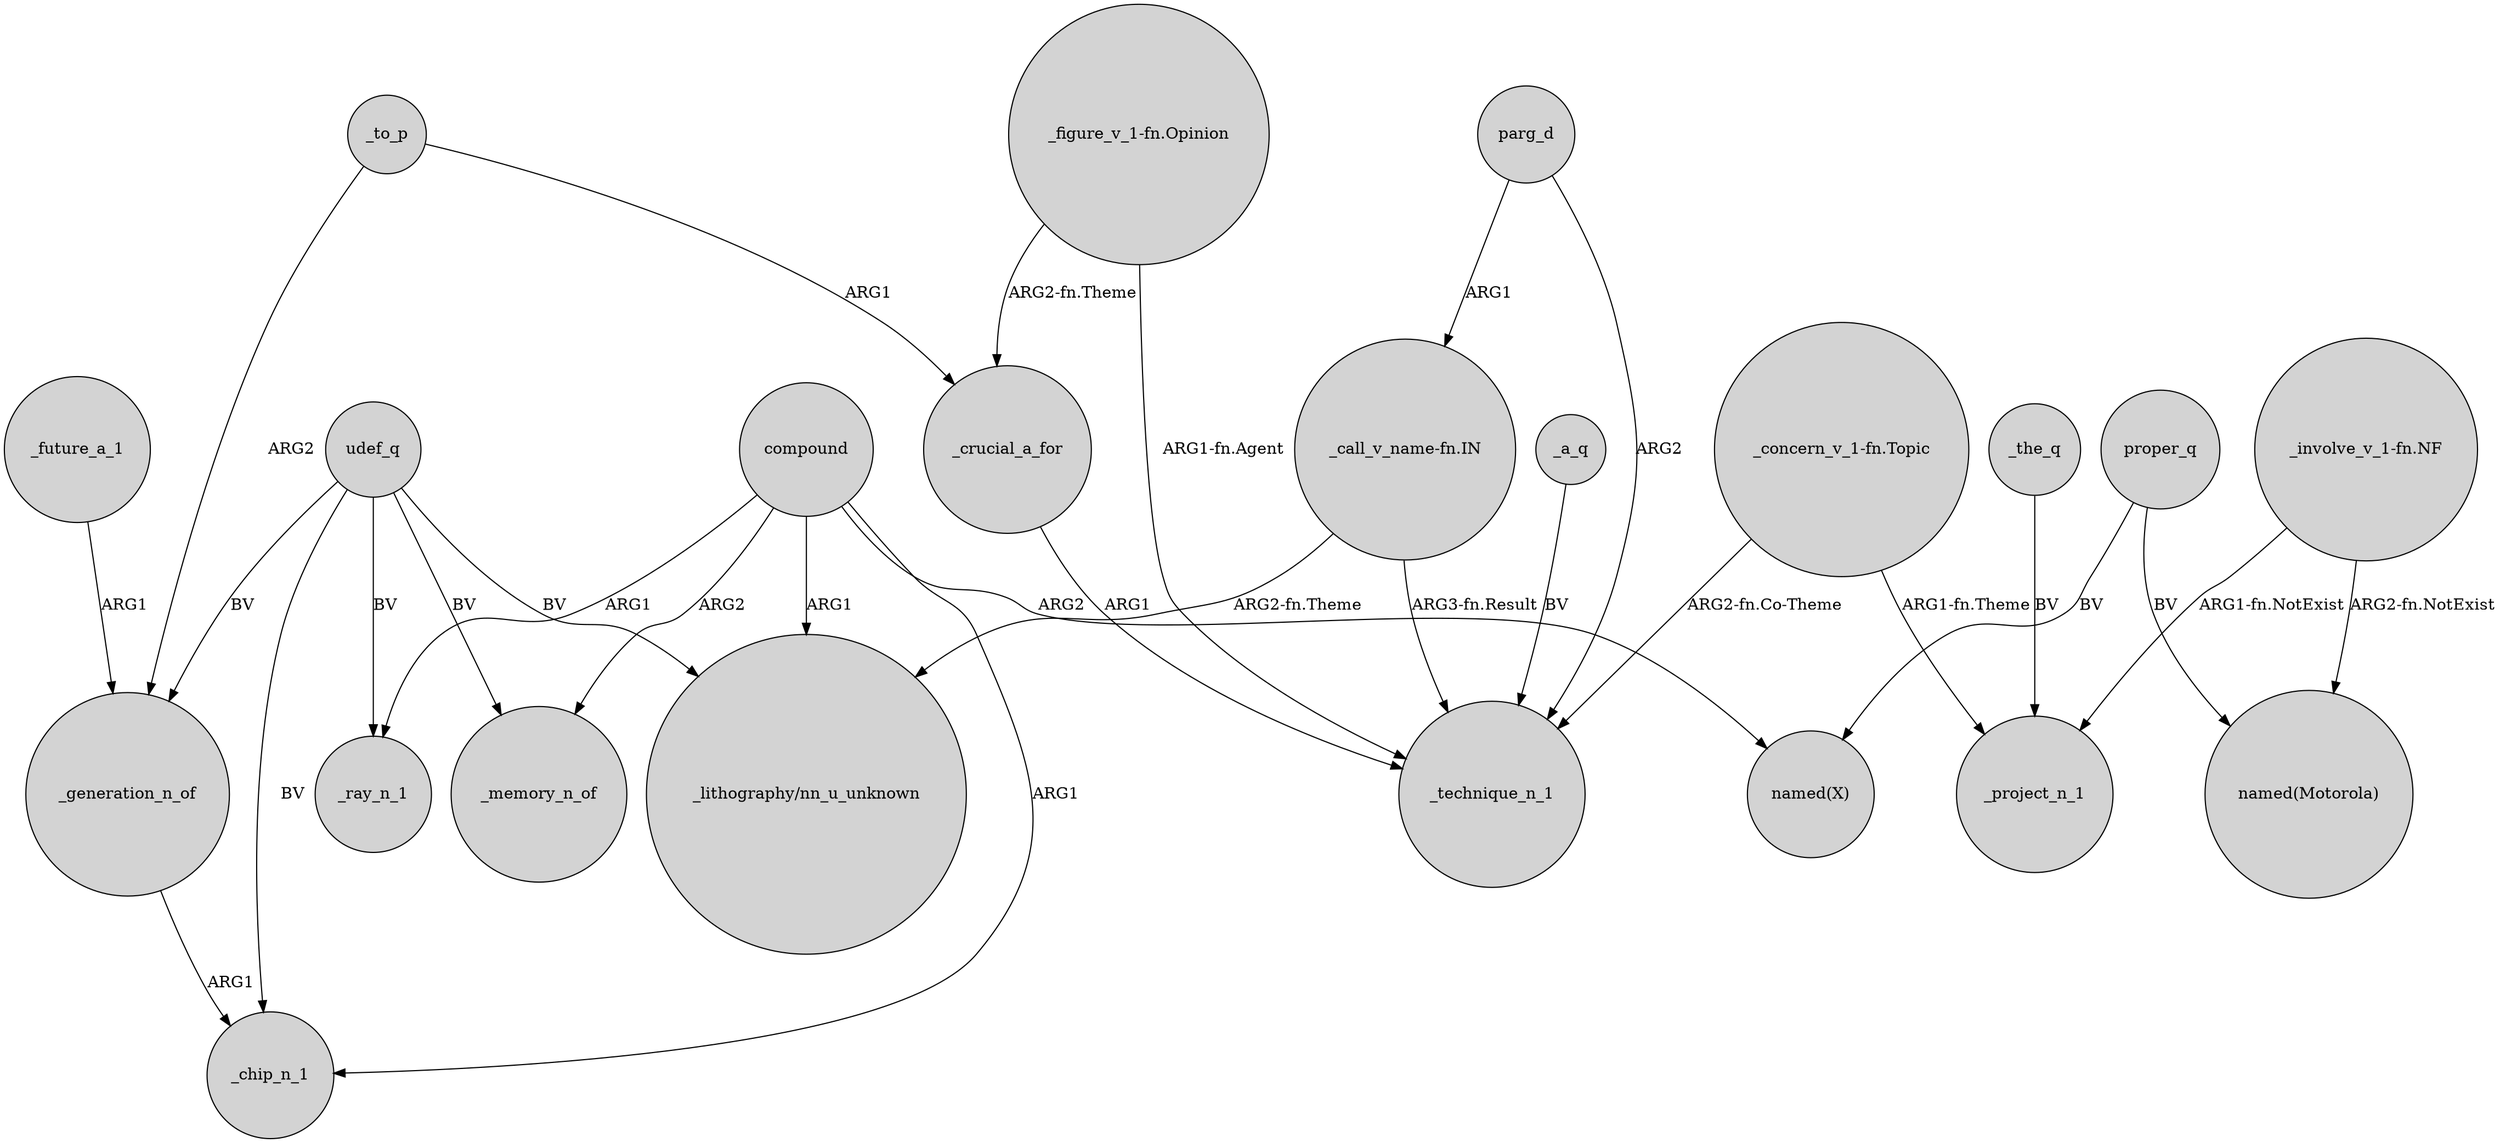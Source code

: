 digraph {
	node [shape=circle style=filled]
	_to_p -> _generation_n_of [label=ARG2]
	"_concern_v_1-fn.Topic" -> _technique_n_1 [label="ARG2-fn.Co-Theme"]
	_a_q -> _technique_n_1 [label=BV]
	_to_p -> _crucial_a_for [label=ARG1]
	proper_q -> "named(Motorola)" [label=BV]
	"_call_v_name-fn.IN" -> _technique_n_1 [label="ARG3-fn.Result"]
	_crucial_a_for -> _technique_n_1 [label=ARG1]
	compound -> _ray_n_1 [label=ARG1]
	udef_q -> _chip_n_1 [label=BV]
	_the_q -> _project_n_1 [label=BV]
	udef_q -> _ray_n_1 [label=BV]
	_future_a_1 -> _generation_n_of [label=ARG1]
	proper_q -> "named(X)" [label=BV]
	"_involve_v_1-fn.NF" -> _project_n_1 [label="ARG1-fn.NotExist"]
	compound -> _memory_n_of [label=ARG2]
	udef_q -> _memory_n_of [label=BV]
	parg_d -> _technique_n_1 [label=ARG2]
	"_figure_v_1-fn.Opinion" -> _crucial_a_for [label="ARG2-fn.Theme"]
	parg_d -> "_call_v_name-fn.IN" [label=ARG1]
	compound -> "named(X)" [label=ARG2]
	"_concern_v_1-fn.Topic" -> _project_n_1 [label="ARG1-fn.Theme"]
	"_involve_v_1-fn.NF" -> "named(Motorola)" [label="ARG2-fn.NotExist"]
	udef_q -> "_lithography/nn_u_unknown" [label=BV]
	"_figure_v_1-fn.Opinion" -> _technique_n_1 [label="ARG1-fn.Agent"]
	_generation_n_of -> _chip_n_1 [label=ARG1]
	udef_q -> _generation_n_of [label=BV]
	compound -> _chip_n_1 [label=ARG1]
	compound -> "_lithography/nn_u_unknown" [label=ARG1]
	"_call_v_name-fn.IN" -> "_lithography/nn_u_unknown" [label="ARG2-fn.Theme"]
}
